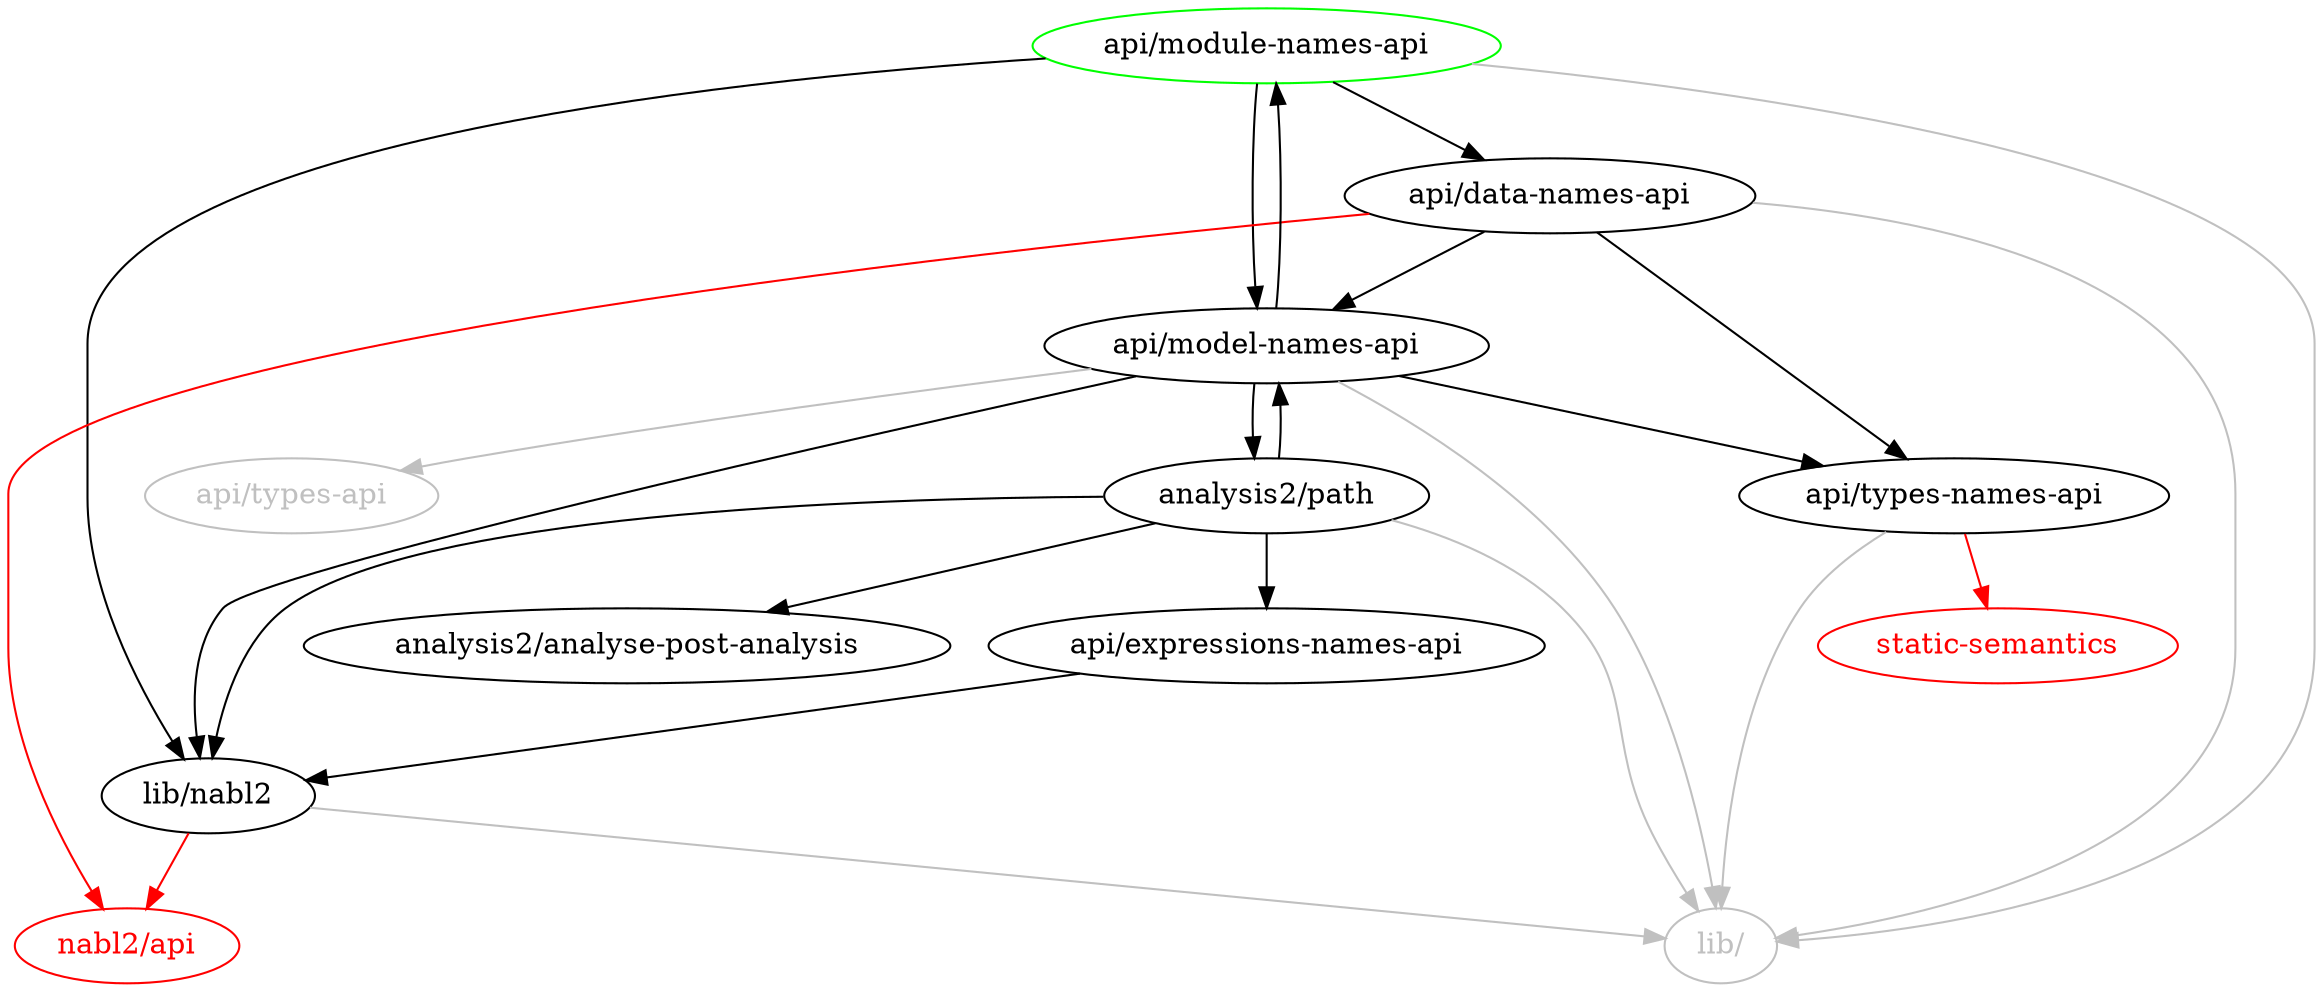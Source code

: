 digraph {
  "api/module-names-api" [color=green]
  "api/data-names-api"
  "lib/nabl2"
  "nabl2/api" [color=red,fontcolor=red]
  "lib/" [color=gray,fontcolor=gray]
  "api/types-api" [color=gray,fontcolor=gray]
  "static-semantics" [color=red,fontcolor=red]

  "lib/nabl2" -> "nabl2/api" [color=red]
  "lib/nabl2" -> "lib/" [color=gray]
  "api/module-names-api" -> "api/data-names-api"
  "api/module-names-api" -> "api/model-names-api"
  "api/module-names-api" -> "lib/" [color=gray]
  "api/module-names-api" -> "lib/nabl2"
  "api/model-names-api" -> "api/module-names-api"
  "api/model-names-api" -> "api/types-api" [color=gray]
  "api/model-names-api" -> "api/types-names-api"
  "api/model-names-api" -> "lib/" [color=gray]
  "api/model-names-api" -> "analysis2/path"
  "api/model-names-api" -> "lib/nabl2"
  "api/data-names-api" -> "api/model-names-api"
  "api/data-names-api" -> "api/types-names-api"
  "api/data-names-api" -> "lib/" [color=gray]
  "api/data-names-api" -> "nabl2/api" [color=red]
  "api/types-names-api" -> "lib/" [color=gray]
  "api/types-names-api" -> "static-semantics" [color=red]
  "analysis2/path" -> "analysis2/analyse-post-analysis"
  "analysis2/path" -> "api/expressions-names-api"
  "analysis2/path" -> "api/model-names-api"
  "analysis2/path" -> "lib/" [color=gray]
  "analysis2/path" -> "lib/nabl2"
  "api/expressions-names-api" -> "lib/nabl2"
}